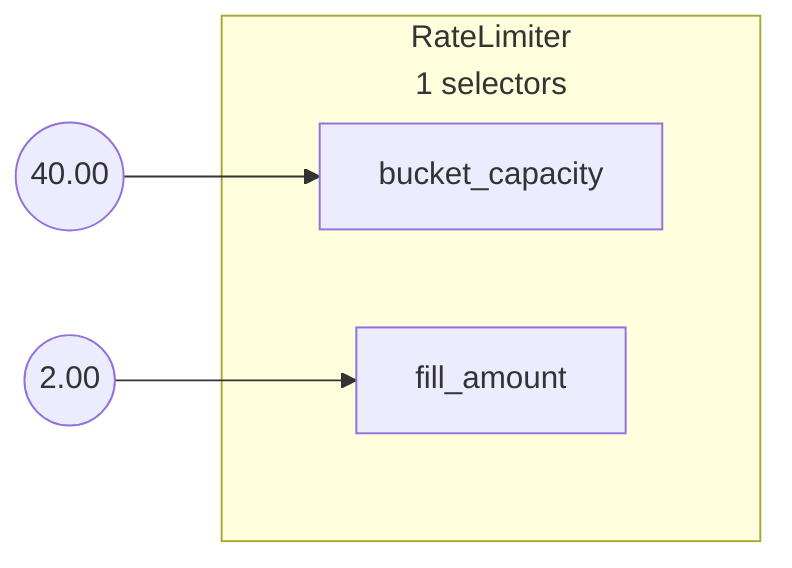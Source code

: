 flowchart LR
subgraph root.0[<center>RateLimiter<br/>1 selectors</center>]
subgraph root.0_inports[ ]
style root.0_inports fill:none,stroke:none
root.0bucket_capacity[bucket_capacity]
root.0fill_amount[fill_amount]
end
end
root.0_bucket_capacity_FakeConstantout((40.00))
root.0_fill_amount_FakeConstantout((2.00))
root.0_bucket_capacity_FakeConstantout --> root.0bucket_capacity
root.0_fill_amount_FakeConstantout --> root.0fill_amount